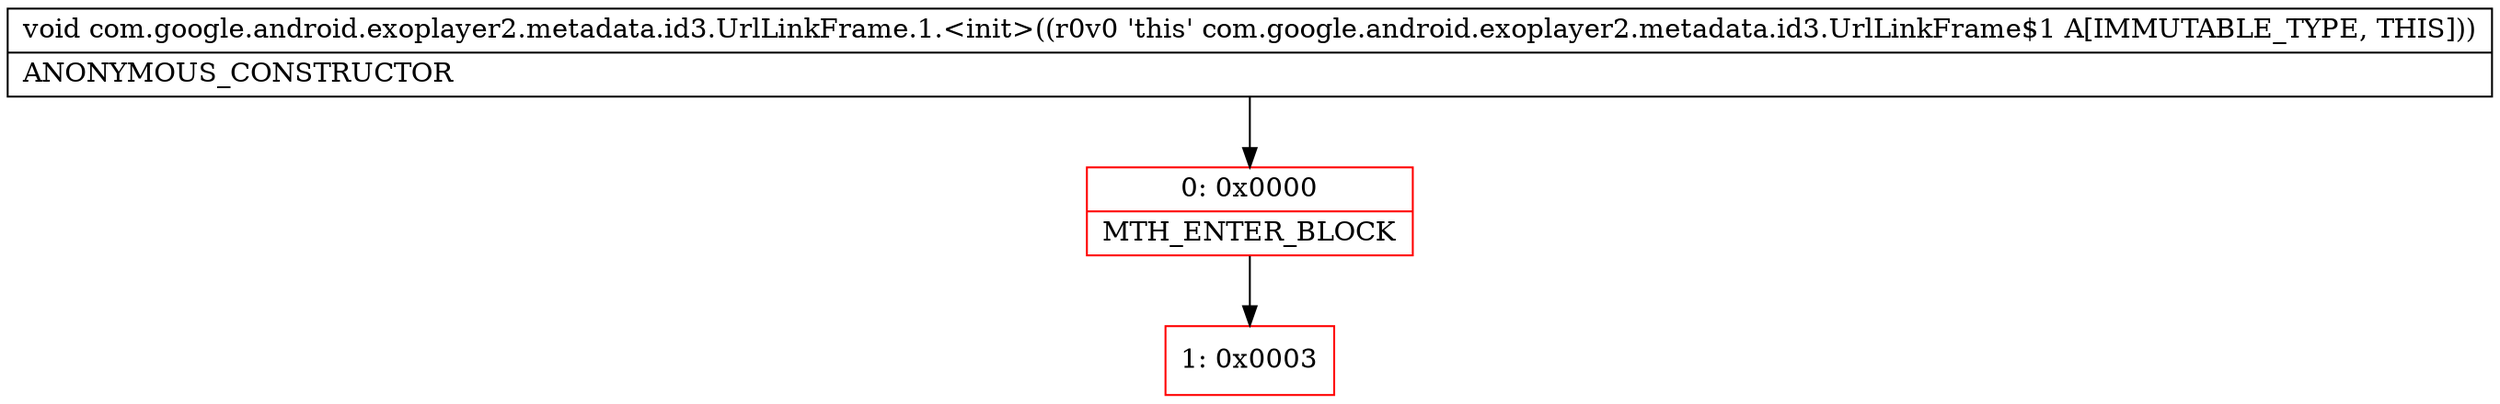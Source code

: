 digraph "CFG forcom.google.android.exoplayer2.metadata.id3.UrlLinkFrame.1.\<init\>()V" {
subgraph cluster_Region_43603173 {
label = "R(0)";
node [shape=record,color=blue];
}
Node_0 [shape=record,color=red,label="{0\:\ 0x0000|MTH_ENTER_BLOCK\l}"];
Node_1 [shape=record,color=red,label="{1\:\ 0x0003}"];
MethodNode[shape=record,label="{void com.google.android.exoplayer2.metadata.id3.UrlLinkFrame.1.\<init\>((r0v0 'this' com.google.android.exoplayer2.metadata.id3.UrlLinkFrame$1 A[IMMUTABLE_TYPE, THIS]))  | ANONYMOUS_CONSTRUCTOR\l}"];
MethodNode -> Node_0;
Node_0 -> Node_1;
}

